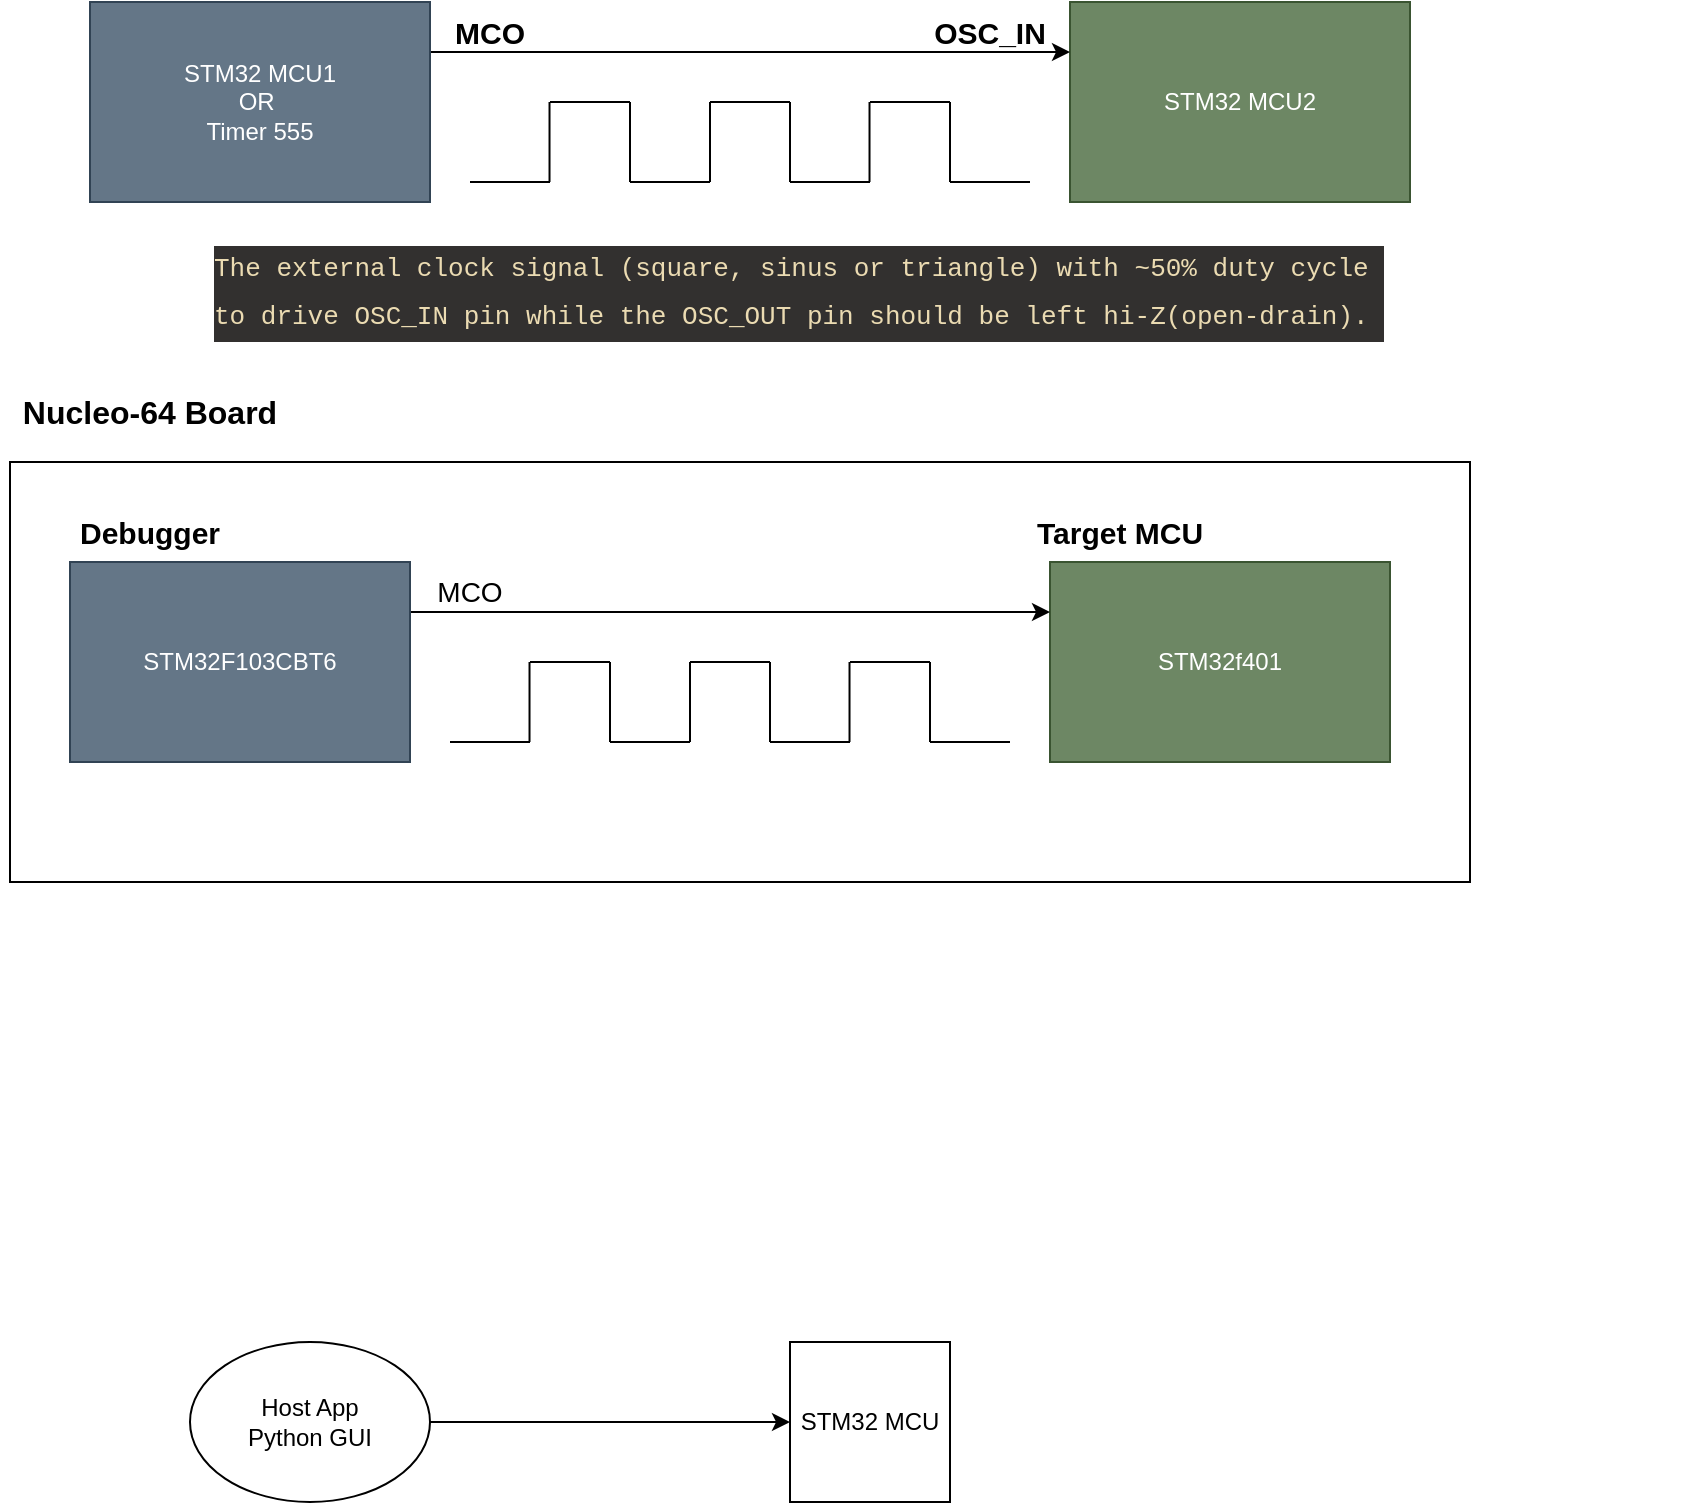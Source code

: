 <mxfile>
    <diagram id="9xuSS33Ee1uDYCeD_6lc" name="Page-1">
        <mxGraphModel dx="900" dy="761" grid="1" gridSize="10" guides="1" tooltips="1" connect="1" arrows="1" fold="1" page="1" pageScale="1" pageWidth="850" pageHeight="1100" math="0" shadow="0">
            <root>
                <mxCell id="0"/>
                <mxCell id="1" parent="0"/>
                <mxCell id="2" value="STM32f401" style="rounded=0;whiteSpace=wrap;html=1;fillColor=#6d8764;fontColor=#ffffff;strokeColor=#3A5431;" parent="1" vertex="1">
                    <mxGeometry x="560" y="390" width="170" height="100" as="geometry"/>
                </mxCell>
                <mxCell id="4" style="edgeStyle=none;html=1;exitX=1;exitY=0.25;exitDx=0;exitDy=0;entryX=0;entryY=0.25;entryDx=0;entryDy=0;" parent="1" source="3" target="2" edge="1">
                    <mxGeometry relative="1" as="geometry"/>
                </mxCell>
                <mxCell id="3" value="STM32F103CBT6" style="rounded=0;whiteSpace=wrap;html=1;fillColor=#647687;fontColor=#ffffff;strokeColor=#314354;" parent="1" vertex="1">
                    <mxGeometry x="70" y="390" width="170" height="100" as="geometry"/>
                </mxCell>
                <mxCell id="5" value="&lt;span style=&quot;font-size: 15px;&quot;&gt;&lt;b&gt;Debugger&lt;/b&gt;&lt;/span&gt;" style="text;html=1;strokeColor=none;fillColor=none;align=center;verticalAlign=middle;whiteSpace=wrap;rounded=0;" parent="1" vertex="1">
                    <mxGeometry x="80" y="360" width="60" height="30" as="geometry"/>
                </mxCell>
                <mxCell id="6" value="&lt;font style=&quot;font-size: 14px;&quot;&gt;MCO&lt;/font&gt;" style="text;html=1;strokeColor=none;fillColor=none;align=center;verticalAlign=middle;whiteSpace=wrap;rounded=0;" parent="1" vertex="1">
                    <mxGeometry x="240" y="390" width="60" height="30" as="geometry"/>
                </mxCell>
                <mxCell id="12" value="" style="endArrow=none;html=1;fontSize=15;" parent="1" edge="1">
                    <mxGeometry width="50" height="50" relative="1" as="geometry">
                        <mxPoint x="300" y="440" as="sourcePoint"/>
                        <mxPoint x="340" y="440" as="targetPoint"/>
                    </mxGeometry>
                </mxCell>
                <mxCell id="13" value="" style="endArrow=none;html=1;fontSize=15;" parent="1" edge="1">
                    <mxGeometry width="50" height="50" relative="1" as="geometry">
                        <mxPoint x="260" y="480" as="sourcePoint"/>
                        <mxPoint x="300" y="480" as="targetPoint"/>
                    </mxGeometry>
                </mxCell>
                <mxCell id="15" value="" style="endArrow=none;html=1;fontSize=15;" parent="1" edge="1">
                    <mxGeometry width="50" height="50" relative="1" as="geometry">
                        <mxPoint x="340" y="480" as="sourcePoint"/>
                        <mxPoint x="340" y="440" as="targetPoint"/>
                    </mxGeometry>
                </mxCell>
                <mxCell id="16" value="" style="endArrow=none;html=1;fontSize=15;" parent="1" edge="1">
                    <mxGeometry width="50" height="50" relative="1" as="geometry">
                        <mxPoint x="299.76" y="480" as="sourcePoint"/>
                        <mxPoint x="299.76" y="440" as="targetPoint"/>
                    </mxGeometry>
                </mxCell>
                <mxCell id="17" value="" style="endArrow=none;html=1;fontSize=15;" parent="1" edge="1">
                    <mxGeometry width="50" height="50" relative="1" as="geometry">
                        <mxPoint x="340" y="480" as="sourcePoint"/>
                        <mxPoint x="380" y="480" as="targetPoint"/>
                    </mxGeometry>
                </mxCell>
                <mxCell id="18" value="" style="endArrow=none;html=1;fontSize=15;" parent="1" edge="1">
                    <mxGeometry width="50" height="50" relative="1" as="geometry">
                        <mxPoint x="380" y="480" as="sourcePoint"/>
                        <mxPoint x="380" y="440" as="targetPoint"/>
                    </mxGeometry>
                </mxCell>
                <mxCell id="20" value="" style="endArrow=none;html=1;fontSize=15;" parent="1" edge="1">
                    <mxGeometry width="50" height="50" relative="1" as="geometry">
                        <mxPoint x="380" y="440" as="sourcePoint"/>
                        <mxPoint x="420" y="440" as="targetPoint"/>
                    </mxGeometry>
                </mxCell>
                <mxCell id="23" value="" style="endArrow=none;html=1;fontSize=15;" parent="1" edge="1">
                    <mxGeometry width="50" height="50" relative="1" as="geometry">
                        <mxPoint x="460" y="440" as="sourcePoint"/>
                        <mxPoint x="500" y="440" as="targetPoint"/>
                    </mxGeometry>
                </mxCell>
                <mxCell id="24" value="" style="endArrow=none;html=1;fontSize=15;" parent="1" edge="1">
                    <mxGeometry width="50" height="50" relative="1" as="geometry">
                        <mxPoint x="420" y="480" as="sourcePoint"/>
                        <mxPoint x="460" y="480" as="targetPoint"/>
                    </mxGeometry>
                </mxCell>
                <mxCell id="25" value="" style="endArrow=none;html=1;fontSize=15;" parent="1" edge="1">
                    <mxGeometry width="50" height="50" relative="1" as="geometry">
                        <mxPoint x="500" y="480" as="sourcePoint"/>
                        <mxPoint x="500" y="440" as="targetPoint"/>
                    </mxGeometry>
                </mxCell>
                <mxCell id="26" value="" style="endArrow=none;html=1;fontSize=15;" parent="1" edge="1">
                    <mxGeometry width="50" height="50" relative="1" as="geometry">
                        <mxPoint x="459.76" y="480" as="sourcePoint"/>
                        <mxPoint x="459.76" y="440" as="targetPoint"/>
                    </mxGeometry>
                </mxCell>
                <mxCell id="27" value="" style="endArrow=none;html=1;fontSize=15;" parent="1" edge="1">
                    <mxGeometry width="50" height="50" relative="1" as="geometry">
                        <mxPoint x="500" y="480" as="sourcePoint"/>
                        <mxPoint x="540" y="480" as="targetPoint"/>
                    </mxGeometry>
                </mxCell>
                <mxCell id="30" value="" style="endArrow=none;html=1;fontSize=15;" parent="1" edge="1">
                    <mxGeometry width="50" height="50" relative="1" as="geometry">
                        <mxPoint x="420" y="480" as="sourcePoint"/>
                        <mxPoint x="420" y="440" as="targetPoint"/>
                    </mxGeometry>
                </mxCell>
                <mxCell id="31" value="&lt;div style=&quot;color: rgb(235, 219, 178); background-color: rgb(50, 48, 47); font-family: Consolas, &amp;quot;Courier New&amp;quot;, monospace; line-height: 24px; font-size: 13px;&quot;&gt;&lt;div&gt;The external clock signal (square, sinus or triangle) with ~50% duty cycle&amp;nbsp;&lt;/div&gt;&lt;div&gt;to drive OSC_IN pin while the OSC_OUT pin should be left hi-Z(open-drain).&lt;/div&gt;&lt;/div&gt;" style="text;html=1;strokeColor=none;fillColor=none;align=left;verticalAlign=middle;whiteSpace=wrap;rounded=0;fontSize=15;" parent="1" vertex="1">
                    <mxGeometry x="140" y="240" width="740" height="30" as="geometry"/>
                </mxCell>
                <mxCell id="32" value="STM32 MCU2" style="rounded=0;whiteSpace=wrap;html=1;fillColor=#6d8764;fontColor=#ffffff;strokeColor=#3A5431;" parent="1" vertex="1">
                    <mxGeometry x="570" y="110" width="170" height="100" as="geometry"/>
                </mxCell>
                <mxCell id="33" style="edgeStyle=none;html=1;exitX=1;exitY=0.25;exitDx=0;exitDy=0;entryX=0;entryY=0.25;entryDx=0;entryDy=0;" parent="1" source="34" target="32" edge="1">
                    <mxGeometry relative="1" as="geometry"/>
                </mxCell>
                <mxCell id="34" value="STM32 MCU1&lt;br&gt;OR&amp;nbsp;&lt;br&gt;Timer 555" style="rounded=0;whiteSpace=wrap;html=1;fillColor=#647687;fontColor=#ffffff;strokeColor=#314354;" parent="1" vertex="1">
                    <mxGeometry x="80" y="110" width="170" height="100" as="geometry"/>
                </mxCell>
                <mxCell id="35" value="&lt;b&gt;&lt;font style=&quot;font-size: 15px;&quot;&gt;OSC_IN&lt;/font&gt;&lt;/b&gt;" style="text;html=1;strokeColor=none;fillColor=none;align=center;verticalAlign=middle;whiteSpace=wrap;rounded=0;" parent="1" vertex="1">
                    <mxGeometry x="500" y="110" width="60" height="30" as="geometry"/>
                </mxCell>
                <mxCell id="36" value="&lt;span style=&quot;font-size: 15px;&quot;&gt;&lt;b&gt;MCO&lt;/b&gt;&lt;/span&gt;" style="text;html=1;strokeColor=none;fillColor=none;align=center;verticalAlign=middle;whiteSpace=wrap;rounded=0;" parent="1" vertex="1">
                    <mxGeometry x="250" y="110" width="60" height="30" as="geometry"/>
                </mxCell>
                <mxCell id="37" value="" style="endArrow=none;html=1;fontSize=15;" parent="1" edge="1">
                    <mxGeometry width="50" height="50" relative="1" as="geometry">
                        <mxPoint x="310" y="160" as="sourcePoint"/>
                        <mxPoint x="350" y="160" as="targetPoint"/>
                    </mxGeometry>
                </mxCell>
                <mxCell id="38" value="" style="endArrow=none;html=1;fontSize=15;" parent="1" edge="1">
                    <mxGeometry width="50" height="50" relative="1" as="geometry">
                        <mxPoint x="270" y="200" as="sourcePoint"/>
                        <mxPoint x="310" y="200" as="targetPoint"/>
                    </mxGeometry>
                </mxCell>
                <mxCell id="39" value="" style="endArrow=none;html=1;fontSize=15;" parent="1" edge="1">
                    <mxGeometry width="50" height="50" relative="1" as="geometry">
                        <mxPoint x="350" y="200" as="sourcePoint"/>
                        <mxPoint x="350" y="160" as="targetPoint"/>
                    </mxGeometry>
                </mxCell>
                <mxCell id="40" value="" style="endArrow=none;html=1;fontSize=15;" parent="1" edge="1">
                    <mxGeometry width="50" height="50" relative="1" as="geometry">
                        <mxPoint x="309.76" y="200" as="sourcePoint"/>
                        <mxPoint x="309.76" y="160" as="targetPoint"/>
                    </mxGeometry>
                </mxCell>
                <mxCell id="41" value="" style="endArrow=none;html=1;fontSize=15;" parent="1" edge="1">
                    <mxGeometry width="50" height="50" relative="1" as="geometry">
                        <mxPoint x="350" y="200" as="sourcePoint"/>
                        <mxPoint x="390" y="200" as="targetPoint"/>
                    </mxGeometry>
                </mxCell>
                <mxCell id="42" value="" style="endArrow=none;html=1;fontSize=15;" parent="1" edge="1">
                    <mxGeometry width="50" height="50" relative="1" as="geometry">
                        <mxPoint x="390" y="200" as="sourcePoint"/>
                        <mxPoint x="390" y="160" as="targetPoint"/>
                    </mxGeometry>
                </mxCell>
                <mxCell id="43" value="" style="endArrow=none;html=1;fontSize=15;" parent="1" edge="1">
                    <mxGeometry width="50" height="50" relative="1" as="geometry">
                        <mxPoint x="390" y="160" as="sourcePoint"/>
                        <mxPoint x="430" y="160" as="targetPoint"/>
                    </mxGeometry>
                </mxCell>
                <mxCell id="44" value="" style="endArrow=none;html=1;fontSize=15;" parent="1" edge="1">
                    <mxGeometry width="50" height="50" relative="1" as="geometry">
                        <mxPoint x="470" y="160" as="sourcePoint"/>
                        <mxPoint x="510" y="160" as="targetPoint"/>
                    </mxGeometry>
                </mxCell>
                <mxCell id="45" value="" style="endArrow=none;html=1;fontSize=15;" parent="1" edge="1">
                    <mxGeometry width="50" height="50" relative="1" as="geometry">
                        <mxPoint x="430" y="200" as="sourcePoint"/>
                        <mxPoint x="470" y="200" as="targetPoint"/>
                    </mxGeometry>
                </mxCell>
                <mxCell id="46" value="" style="endArrow=none;html=1;fontSize=15;" parent="1" edge="1">
                    <mxGeometry width="50" height="50" relative="1" as="geometry">
                        <mxPoint x="510" y="200" as="sourcePoint"/>
                        <mxPoint x="510" y="160" as="targetPoint"/>
                    </mxGeometry>
                </mxCell>
                <mxCell id="47" value="" style="endArrow=none;html=1;fontSize=15;" parent="1" edge="1">
                    <mxGeometry width="50" height="50" relative="1" as="geometry">
                        <mxPoint x="469.76" y="200" as="sourcePoint"/>
                        <mxPoint x="469.76" y="160" as="targetPoint"/>
                    </mxGeometry>
                </mxCell>
                <mxCell id="48" value="" style="endArrow=none;html=1;fontSize=15;" parent="1" edge="1">
                    <mxGeometry width="50" height="50" relative="1" as="geometry">
                        <mxPoint x="510" y="200" as="sourcePoint"/>
                        <mxPoint x="550" y="200" as="targetPoint"/>
                    </mxGeometry>
                </mxCell>
                <mxCell id="49" value="" style="endArrow=none;html=1;fontSize=15;" parent="1" edge="1">
                    <mxGeometry width="50" height="50" relative="1" as="geometry">
                        <mxPoint x="430" y="200" as="sourcePoint"/>
                        <mxPoint x="430" y="160" as="targetPoint"/>
                    </mxGeometry>
                </mxCell>
                <mxCell id="50" value="" style="rounded=0;whiteSpace=wrap;html=1;fontSize=13;fillColor=none;strokeColor=default;" parent="1" vertex="1">
                    <mxGeometry x="40" y="340" width="730" height="210" as="geometry"/>
                </mxCell>
                <mxCell id="52" value="&lt;span style=&quot;font-size: 15px;&quot;&gt;&lt;b&gt;Target MCU&lt;/b&gt;&lt;/span&gt;" style="text;html=1;strokeColor=none;fillColor=none;align=center;verticalAlign=middle;whiteSpace=wrap;rounded=0;" parent="1" vertex="1">
                    <mxGeometry x="540" y="360" width="110" height="30" as="geometry"/>
                </mxCell>
                <mxCell id="53" value="&lt;b&gt;&lt;font style=&quot;font-size: 16px;&quot;&gt;Nucleo-64 Board&lt;/font&gt;&lt;/b&gt;" style="text;html=1;strokeColor=none;fillColor=none;align=center;verticalAlign=middle;whiteSpace=wrap;rounded=0;fontSize=14;" parent="1" vertex="1">
                    <mxGeometry x="35" y="300" width="150" height="30" as="geometry"/>
                </mxCell>
                <mxCell id="56" style="edgeStyle=none;html=1;exitX=1;exitY=0.5;exitDx=0;exitDy=0;entryX=0;entryY=0.5;entryDx=0;entryDy=0;" edge="1" parent="1" source="54" target="55">
                    <mxGeometry relative="1" as="geometry"/>
                </mxCell>
                <mxCell id="54" value="&lt;div&gt;Host App&lt;/div&gt;Python GUI" style="ellipse;whiteSpace=wrap;html=1;" vertex="1" parent="1">
                    <mxGeometry x="130" y="780" width="120" height="80" as="geometry"/>
                </mxCell>
                <mxCell id="55" value="STM32 MCU" style="whiteSpace=wrap;html=1;aspect=fixed;" vertex="1" parent="1">
                    <mxGeometry x="430" y="780" width="80" height="80" as="geometry"/>
                </mxCell>
            </root>
        </mxGraphModel>
    </diagram>
</mxfile>